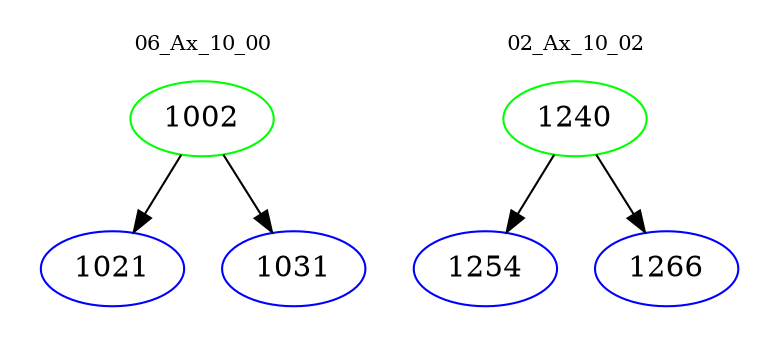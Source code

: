 digraph{
subgraph cluster_0 {
color = white
label = "06_Ax_10_00";
fontsize=10;
T0_1002 [label="1002", color="green"]
T0_1002 -> T0_1021 [color="black"]
T0_1021 [label="1021", color="blue"]
T0_1002 -> T0_1031 [color="black"]
T0_1031 [label="1031", color="blue"]
}
subgraph cluster_1 {
color = white
label = "02_Ax_10_02";
fontsize=10;
T1_1240 [label="1240", color="green"]
T1_1240 -> T1_1254 [color="black"]
T1_1254 [label="1254", color="blue"]
T1_1240 -> T1_1266 [color="black"]
T1_1266 [label="1266", color="blue"]
}
}
